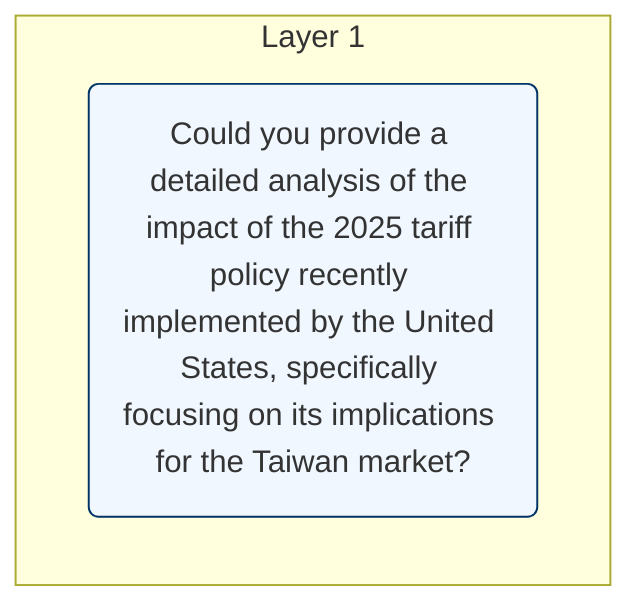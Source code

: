 flowchart TB

    subgraph Layer_1[Layer 1]
        analysis_20250512_115953_root(Could you provide a detailed analysis of the impact of the 2025 tariff policy recently implemented by the United States, specifically focusing on its implications for the Taiwan market?)
    end



style analysis_20250512_115953_root fill:#f0f7ff,stroke:#003366